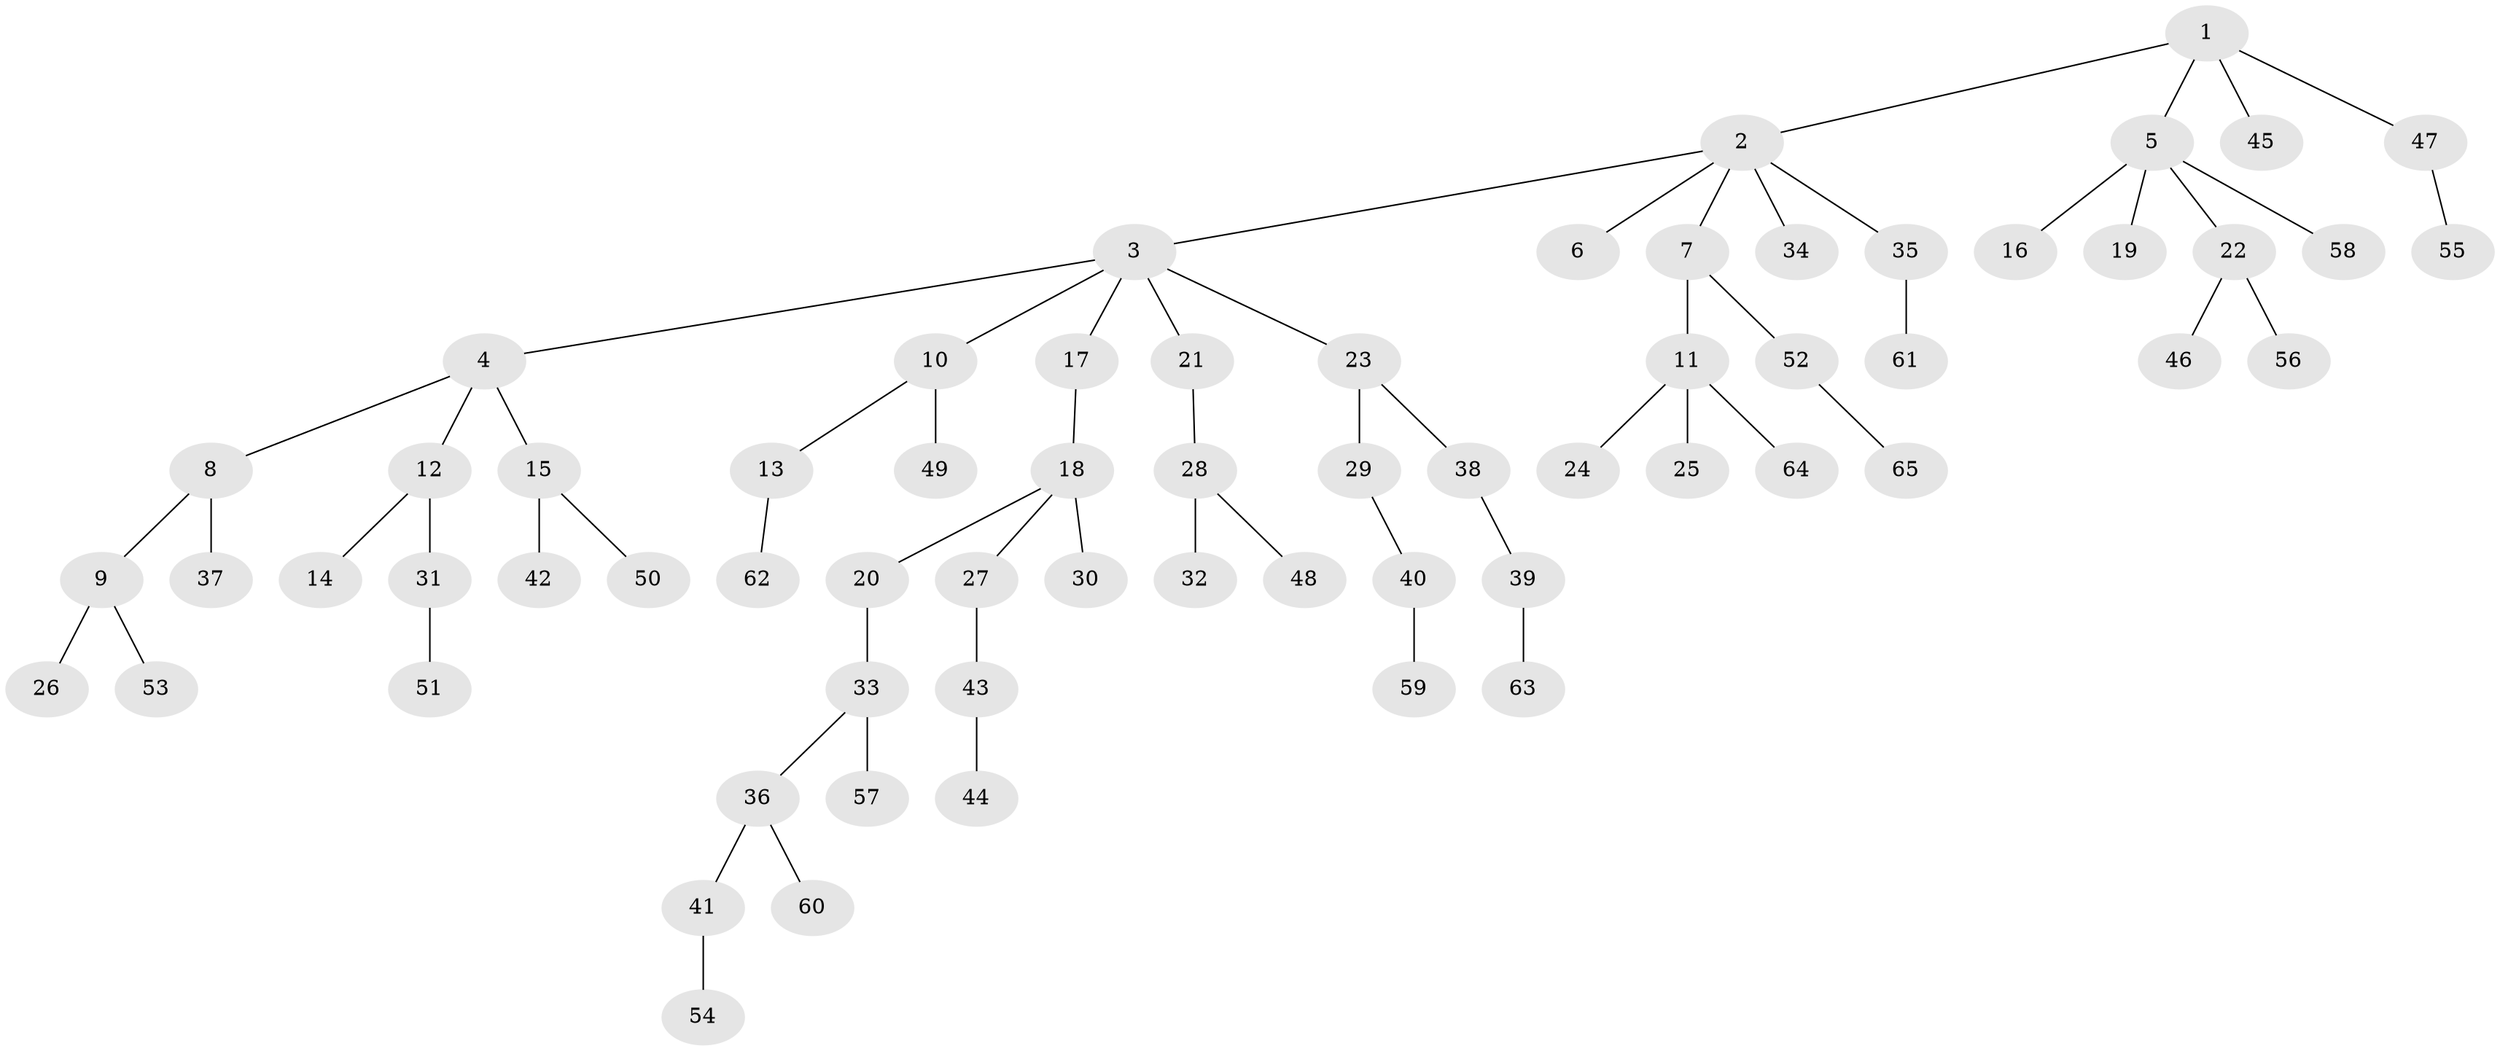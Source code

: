 // coarse degree distribution, {4: 0.07142857142857142, 5: 0.047619047619047616, 6: 0.023809523809523808, 3: 0.11904761904761904, 2: 0.19047619047619047, 1: 0.5476190476190477}
// Generated by graph-tools (version 1.1) at 2025/52/02/27/25 19:52:10]
// undirected, 65 vertices, 64 edges
graph export_dot {
graph [start="1"]
  node [color=gray90,style=filled];
  1;
  2;
  3;
  4;
  5;
  6;
  7;
  8;
  9;
  10;
  11;
  12;
  13;
  14;
  15;
  16;
  17;
  18;
  19;
  20;
  21;
  22;
  23;
  24;
  25;
  26;
  27;
  28;
  29;
  30;
  31;
  32;
  33;
  34;
  35;
  36;
  37;
  38;
  39;
  40;
  41;
  42;
  43;
  44;
  45;
  46;
  47;
  48;
  49;
  50;
  51;
  52;
  53;
  54;
  55;
  56;
  57;
  58;
  59;
  60;
  61;
  62;
  63;
  64;
  65;
  1 -- 2;
  1 -- 5;
  1 -- 45;
  1 -- 47;
  2 -- 3;
  2 -- 6;
  2 -- 7;
  2 -- 34;
  2 -- 35;
  3 -- 4;
  3 -- 10;
  3 -- 17;
  3 -- 21;
  3 -- 23;
  4 -- 8;
  4 -- 12;
  4 -- 15;
  5 -- 16;
  5 -- 19;
  5 -- 22;
  5 -- 58;
  7 -- 11;
  7 -- 52;
  8 -- 9;
  8 -- 37;
  9 -- 26;
  9 -- 53;
  10 -- 13;
  10 -- 49;
  11 -- 24;
  11 -- 25;
  11 -- 64;
  12 -- 14;
  12 -- 31;
  13 -- 62;
  15 -- 42;
  15 -- 50;
  17 -- 18;
  18 -- 20;
  18 -- 27;
  18 -- 30;
  20 -- 33;
  21 -- 28;
  22 -- 46;
  22 -- 56;
  23 -- 29;
  23 -- 38;
  27 -- 43;
  28 -- 32;
  28 -- 48;
  29 -- 40;
  31 -- 51;
  33 -- 36;
  33 -- 57;
  35 -- 61;
  36 -- 41;
  36 -- 60;
  38 -- 39;
  39 -- 63;
  40 -- 59;
  41 -- 54;
  43 -- 44;
  47 -- 55;
  52 -- 65;
}
